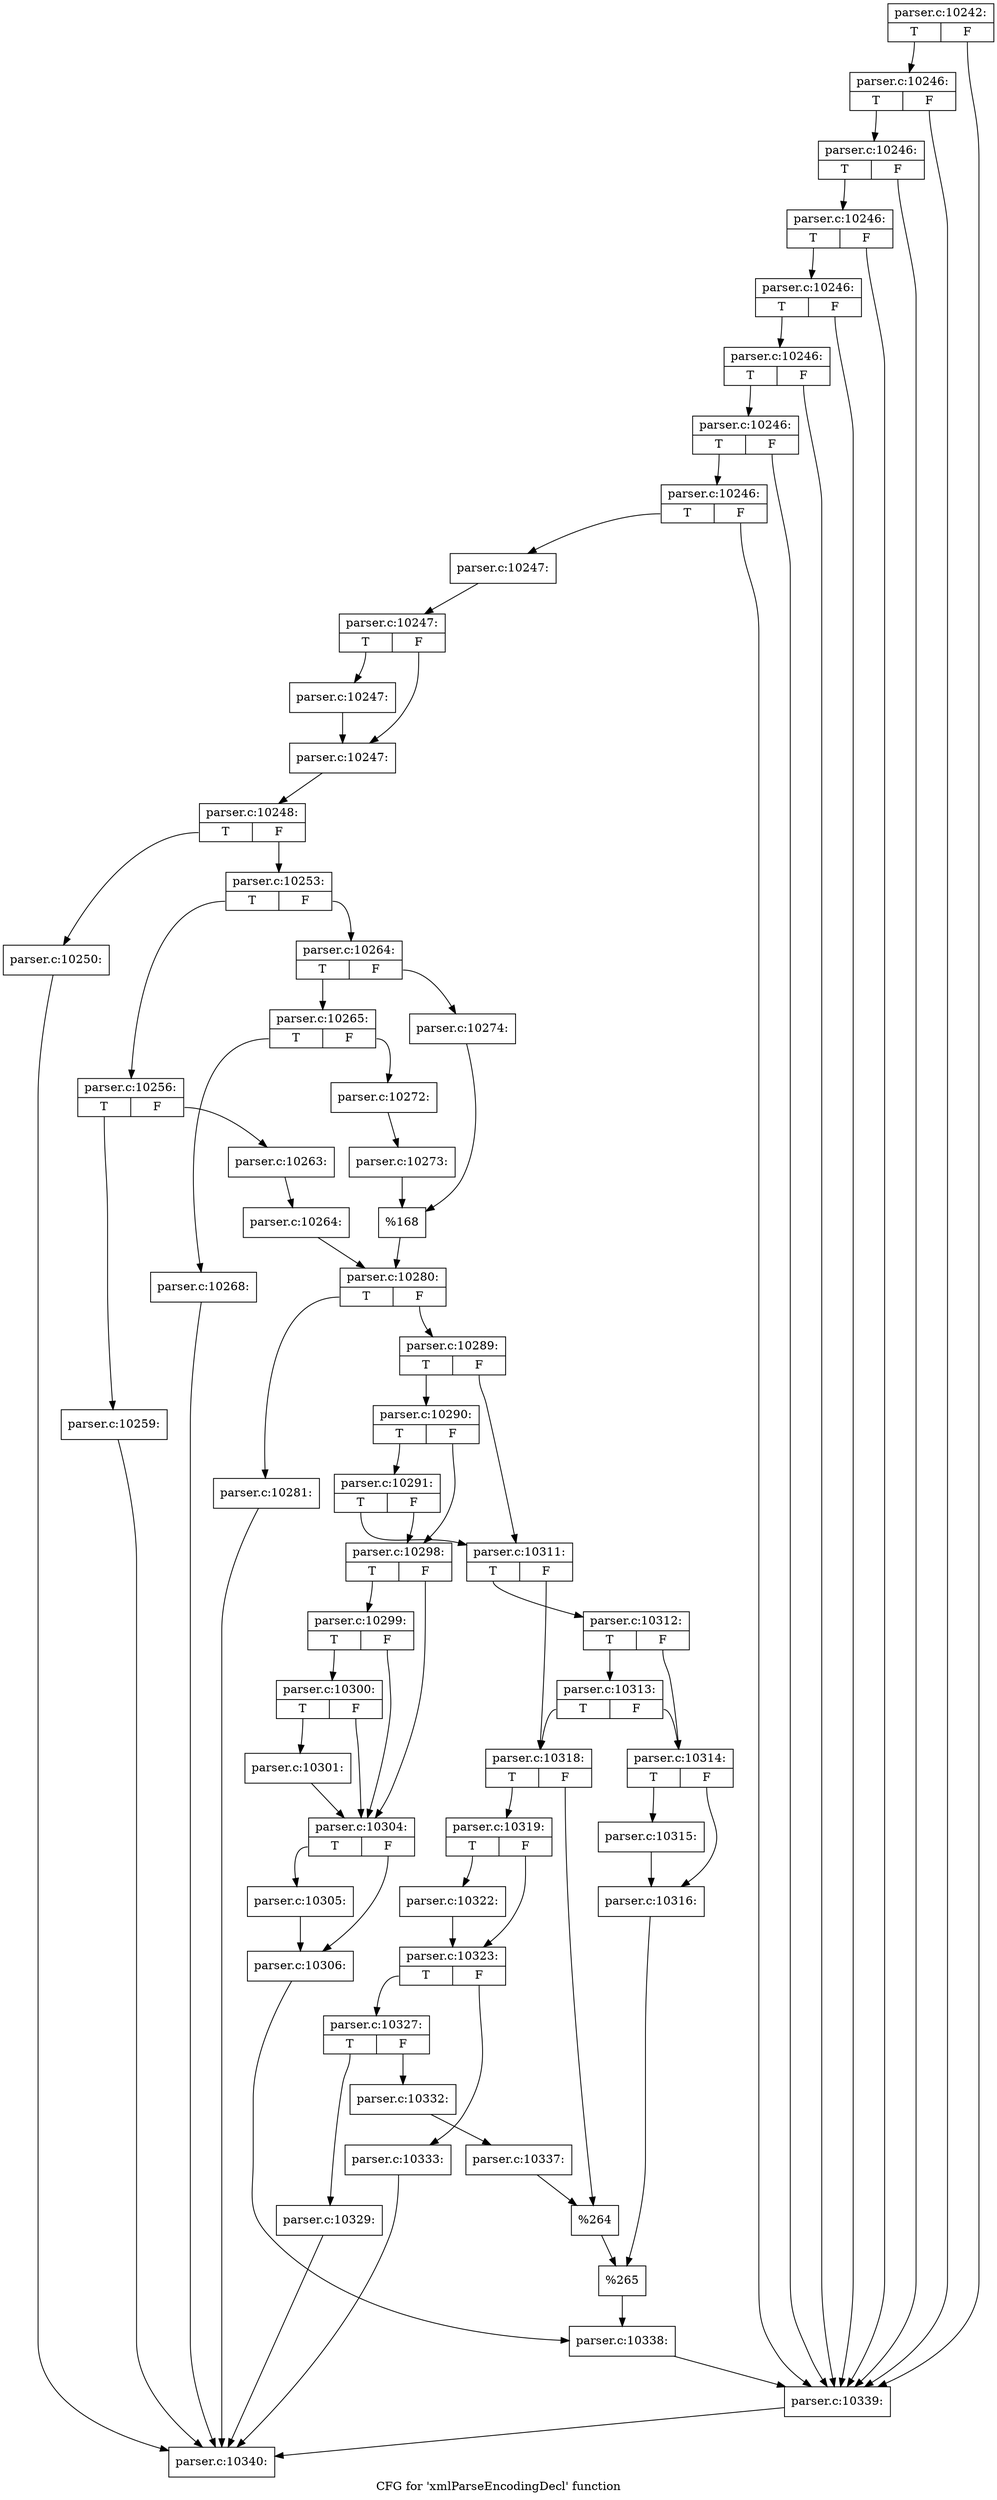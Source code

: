 digraph "CFG for 'xmlParseEncodingDecl' function" {
	label="CFG for 'xmlParseEncodingDecl' function";

	Node0x55d73bcf2f50 [shape=record,label="{parser.c:10242:|{<s0>T|<s1>F}}"];
	Node0x55d73bcf2f50:s0 -> Node0x55d73bcf8fc0;
	Node0x55d73bcf2f50:s1 -> Node0x55d73bcf8d60;
	Node0x55d73bcf8fc0 [shape=record,label="{parser.c:10246:|{<s0>T|<s1>F}}"];
	Node0x55d73bcf8fc0:s0 -> Node0x55d73bcf8f70;
	Node0x55d73bcf8fc0:s1 -> Node0x55d73bcf8d60;
	Node0x55d73bcf8f70 [shape=record,label="{parser.c:10246:|{<s0>T|<s1>F}}"];
	Node0x55d73bcf8f70:s0 -> Node0x55d73bcf8f20;
	Node0x55d73bcf8f70:s1 -> Node0x55d73bcf8d60;
	Node0x55d73bcf8f20 [shape=record,label="{parser.c:10246:|{<s0>T|<s1>F}}"];
	Node0x55d73bcf8f20:s0 -> Node0x55d73bcf8ed0;
	Node0x55d73bcf8f20:s1 -> Node0x55d73bcf8d60;
	Node0x55d73bcf8ed0 [shape=record,label="{parser.c:10246:|{<s0>T|<s1>F}}"];
	Node0x55d73bcf8ed0:s0 -> Node0x55d73bcf8e80;
	Node0x55d73bcf8ed0:s1 -> Node0x55d73bcf8d60;
	Node0x55d73bcf8e80 [shape=record,label="{parser.c:10246:|{<s0>T|<s1>F}}"];
	Node0x55d73bcf8e80:s0 -> Node0x55d73bcf8e30;
	Node0x55d73bcf8e80:s1 -> Node0x55d73bcf8d60;
	Node0x55d73bcf8e30 [shape=record,label="{parser.c:10246:|{<s0>T|<s1>F}}"];
	Node0x55d73bcf8e30:s0 -> Node0x55d73bcf8db0;
	Node0x55d73bcf8e30:s1 -> Node0x55d73bcf8d60;
	Node0x55d73bcf8db0 [shape=record,label="{parser.c:10246:|{<s0>T|<s1>F}}"];
	Node0x55d73bcf8db0:s0 -> Node0x55d73bcf8d10;
	Node0x55d73bcf8db0:s1 -> Node0x55d73bcf8d60;
	Node0x55d73bcf8d10 [shape=record,label="{parser.c:10247:}"];
	Node0x55d73bcf8d10 -> Node0x55d73bcfb650;
	Node0x55d73bcfb650 [shape=record,label="{parser.c:10247:|{<s0>T|<s1>F}}"];
	Node0x55d73bcfb650:s0 -> Node0x55d73bcfc0c0;
	Node0x55d73bcfb650:s1 -> Node0x55d73bcfc110;
	Node0x55d73bcfc0c0 [shape=record,label="{parser.c:10247:}"];
	Node0x55d73bcfc0c0 -> Node0x55d73bcfc110;
	Node0x55d73bcfc110 [shape=record,label="{parser.c:10247:}"];
	Node0x55d73bcfc110 -> Node0x55d73bcfb5b0;
	Node0x55d73bcfb5b0 [shape=record,label="{parser.c:10248:|{<s0>T|<s1>F}}"];
	Node0x55d73bcfb5b0:s0 -> Node0x55d73bcfb600;
	Node0x55d73bcfb5b0:s1 -> Node0x55d73bcfca40;
	Node0x55d73bcfb600 [shape=record,label="{parser.c:10250:}"];
	Node0x55d73bcfb600 -> Node0x55d73bce8a10;
	Node0x55d73bcfca40 [shape=record,label="{parser.c:10253:|{<s0>T|<s1>F}}"];
	Node0x55d73bcfca40:s0 -> Node0x55d73bcfd650;
	Node0x55d73bcfca40:s1 -> Node0x55d73bcfd6f0;
	Node0x55d73bcfd650 [shape=record,label="{parser.c:10256:|{<s0>T|<s1>F}}"];
	Node0x55d73bcfd650:s0 -> Node0x55d73bcfe060;
	Node0x55d73bcfd650:s1 -> Node0x55d73bcfe100;
	Node0x55d73bcfe060 [shape=record,label="{parser.c:10259:}"];
	Node0x55d73bcfe060 -> Node0x55d73bce8a10;
	Node0x55d73bcfe100 [shape=record,label="{parser.c:10263:}"];
	Node0x55d73bcfe100 -> Node0x55d73bcfe0b0;
	Node0x55d73bcfe0b0 [shape=record,label="{parser.c:10264:}"];
	Node0x55d73bcfe0b0 -> Node0x55d73bcfd6a0;
	Node0x55d73bcfd6f0 [shape=record,label="{parser.c:10264:|{<s0>T|<s1>F}}"];
	Node0x55d73bcfd6f0:s0 -> Node0x55d73bcfeef0;
	Node0x55d73bcfd6f0:s1 -> Node0x55d73bcfef90;
	Node0x55d73bcfeef0 [shape=record,label="{parser.c:10265:|{<s0>T|<s1>F}}"];
	Node0x55d73bcfeef0:s0 -> Node0x55d73bcff900;
	Node0x55d73bcfeef0:s1 -> Node0x55d73bcff9a0;
	Node0x55d73bcff900 [shape=record,label="{parser.c:10268:}"];
	Node0x55d73bcff900 -> Node0x55d73bce8a10;
	Node0x55d73bcff9a0 [shape=record,label="{parser.c:10272:}"];
	Node0x55d73bcff9a0 -> Node0x55d73bcff950;
	Node0x55d73bcff950 [shape=record,label="{parser.c:10273:}"];
	Node0x55d73bcff950 -> Node0x55d73bcfef40;
	Node0x55d73bcfef90 [shape=record,label="{parser.c:10274:}"];
	Node0x55d73bcfef90 -> Node0x55d73bcfef40;
	Node0x55d73bcfef40 [shape=record,label="{%168}"];
	Node0x55d73bcfef40 -> Node0x55d73bcfd6a0;
	Node0x55d73bcfd6a0 [shape=record,label="{parser.c:10280:|{<s0>T|<s1>F}}"];
	Node0x55d73bcfd6a0:s0 -> Node0x55d73bd00b60;
	Node0x55d73bcfd6a0:s1 -> Node0x55d73bd00bb0;
	Node0x55d73bd00b60 [shape=record,label="{parser.c:10281:}"];
	Node0x55d73bd00b60 -> Node0x55d73bce8a10;
	Node0x55d73bd00bb0 [shape=record,label="{parser.c:10289:|{<s0>T|<s1>F}}"];
	Node0x55d73bd00bb0:s0 -> Node0x55d73bd015a0;
	Node0x55d73bd00bb0:s1 -> Node0x55d73bd01550;
	Node0x55d73bd015a0 [shape=record,label="{parser.c:10290:|{<s0>T|<s1>F}}"];
	Node0x55d73bd015a0:s0 -> Node0x55d73bd018c0;
	Node0x55d73bd015a0:s1 -> Node0x55d73bd014b0;
	Node0x55d73bd018c0 [shape=record,label="{parser.c:10291:|{<s0>T|<s1>F}}"];
	Node0x55d73bd018c0:s0 -> Node0x55d73bd01550;
	Node0x55d73bd018c0:s1 -> Node0x55d73bd014b0;
	Node0x55d73bd014b0 [shape=record,label="{parser.c:10298:|{<s0>T|<s1>F}}"];
	Node0x55d73bd014b0:s0 -> Node0x55d73bd02870;
	Node0x55d73bd014b0:s1 -> Node0x55d73bd027a0;
	Node0x55d73bd02870 [shape=record,label="{parser.c:10299:|{<s0>T|<s1>F}}"];
	Node0x55d73bd02870:s0 -> Node0x55d73bd027f0;
	Node0x55d73bd02870:s1 -> Node0x55d73bd027a0;
	Node0x55d73bd027f0 [shape=record,label="{parser.c:10300:|{<s0>T|<s1>F}}"];
	Node0x55d73bd027f0:s0 -> Node0x55d73bd02750;
	Node0x55d73bd027f0:s1 -> Node0x55d73bd027a0;
	Node0x55d73bd02750 [shape=record,label="{parser.c:10301:}"];
	Node0x55d73bd02750 -> Node0x55d73bd027a0;
	Node0x55d73bd027a0 [shape=record,label="{parser.c:10304:|{<s0>T|<s1>F}}"];
	Node0x55d73bd027a0:s0 -> Node0x55d73bd03c40;
	Node0x55d73bd027a0:s1 -> Node0x55d73bd03c90;
	Node0x55d73bd03c40 [shape=record,label="{parser.c:10305:}"];
	Node0x55d73bd03c40 -> Node0x55d73bd03c90;
	Node0x55d73bd03c90 [shape=record,label="{parser.c:10306:}"];
	Node0x55d73bd03c90 -> Node0x55d73bd01500;
	Node0x55d73bd01550 [shape=record,label="{parser.c:10311:|{<s0>T|<s1>F}}"];
	Node0x55d73bd01550:s0 -> Node0x55d73bd048a0;
	Node0x55d73bd01550:s1 -> Node0x55d73bd04850;
	Node0x55d73bd048a0 [shape=record,label="{parser.c:10312:|{<s0>T|<s1>F}}"];
	Node0x55d73bd048a0:s0 -> Node0x55d73bd04bc0;
	Node0x55d73bd048a0:s1 -> Node0x55d73bd047b0;
	Node0x55d73bd04bc0 [shape=record,label="{parser.c:10313:|{<s0>T|<s1>F}}"];
	Node0x55d73bd04bc0:s0 -> Node0x55d73bd04850;
	Node0x55d73bd04bc0:s1 -> Node0x55d73bd047b0;
	Node0x55d73bd047b0 [shape=record,label="{parser.c:10314:|{<s0>T|<s1>F}}"];
	Node0x55d73bd047b0:s0 -> Node0x55d73bd05530;
	Node0x55d73bd047b0:s1 -> Node0x55d73bd05580;
	Node0x55d73bd05530 [shape=record,label="{parser.c:10315:}"];
	Node0x55d73bd05530 -> Node0x55d73bd05580;
	Node0x55d73bd05580 [shape=record,label="{parser.c:10316:}"];
	Node0x55d73bd05580 -> Node0x55d73bd04800;
	Node0x55d73bd04850 [shape=record,label="{parser.c:10318:|{<s0>T|<s1>F}}"];
	Node0x55d73bd04850:s0 -> Node0x55d73bd060a0;
	Node0x55d73bd04850:s1 -> Node0x55d73bd060f0;
	Node0x55d73bd060a0 [shape=record,label="{parser.c:10319:|{<s0>T|<s1>F}}"];
	Node0x55d73bd060a0:s0 -> Node0x55d73bd06710;
	Node0x55d73bd060a0:s1 -> Node0x55d73bd06760;
	Node0x55d73bd06710 [shape=record,label="{parser.c:10322:}"];
	Node0x55d73bd06710 -> Node0x55d73bd06760;
	Node0x55d73bd06760 [shape=record,label="{parser.c:10323:|{<s0>T|<s1>F}}"];
	Node0x55d73bd06760:s0 -> Node0x55d73bd079d0;
	Node0x55d73bd06760:s1 -> Node0x55d73bd07a70;
	Node0x55d73bd079d0 [shape=record,label="{parser.c:10327:|{<s0>T|<s1>F}}"];
	Node0x55d73bd079d0:s0 -> Node0x55d73bd07e00;
	Node0x55d73bd079d0:s1 -> Node0x55d73bd07e50;
	Node0x55d73bd07e00 [shape=record,label="{parser.c:10329:}"];
	Node0x55d73bd07e00 -> Node0x55d73bce8a10;
	Node0x55d73bd07e50 [shape=record,label="{parser.c:10332:}"];
	Node0x55d73bd07e50 -> Node0x55d73bd07a20;
	Node0x55d73bd07a70 [shape=record,label="{parser.c:10333:}"];
	Node0x55d73bd07a70 -> Node0x55d73bce8a10;
	Node0x55d73bd07a20 [shape=record,label="{parser.c:10337:}"];
	Node0x55d73bd07a20 -> Node0x55d73bd060f0;
	Node0x55d73bd060f0 [shape=record,label="{%264}"];
	Node0x55d73bd060f0 -> Node0x55d73bd04800;
	Node0x55d73bd04800 [shape=record,label="{%265}"];
	Node0x55d73bd04800 -> Node0x55d73bd01500;
	Node0x55d73bd01500 [shape=record,label="{parser.c:10338:}"];
	Node0x55d73bd01500 -> Node0x55d73bcf8d60;
	Node0x55d73bcf8d60 [shape=record,label="{parser.c:10339:}"];
	Node0x55d73bcf8d60 -> Node0x55d73bce8a10;
	Node0x55d73bce8a10 [shape=record,label="{parser.c:10340:}"];
}
